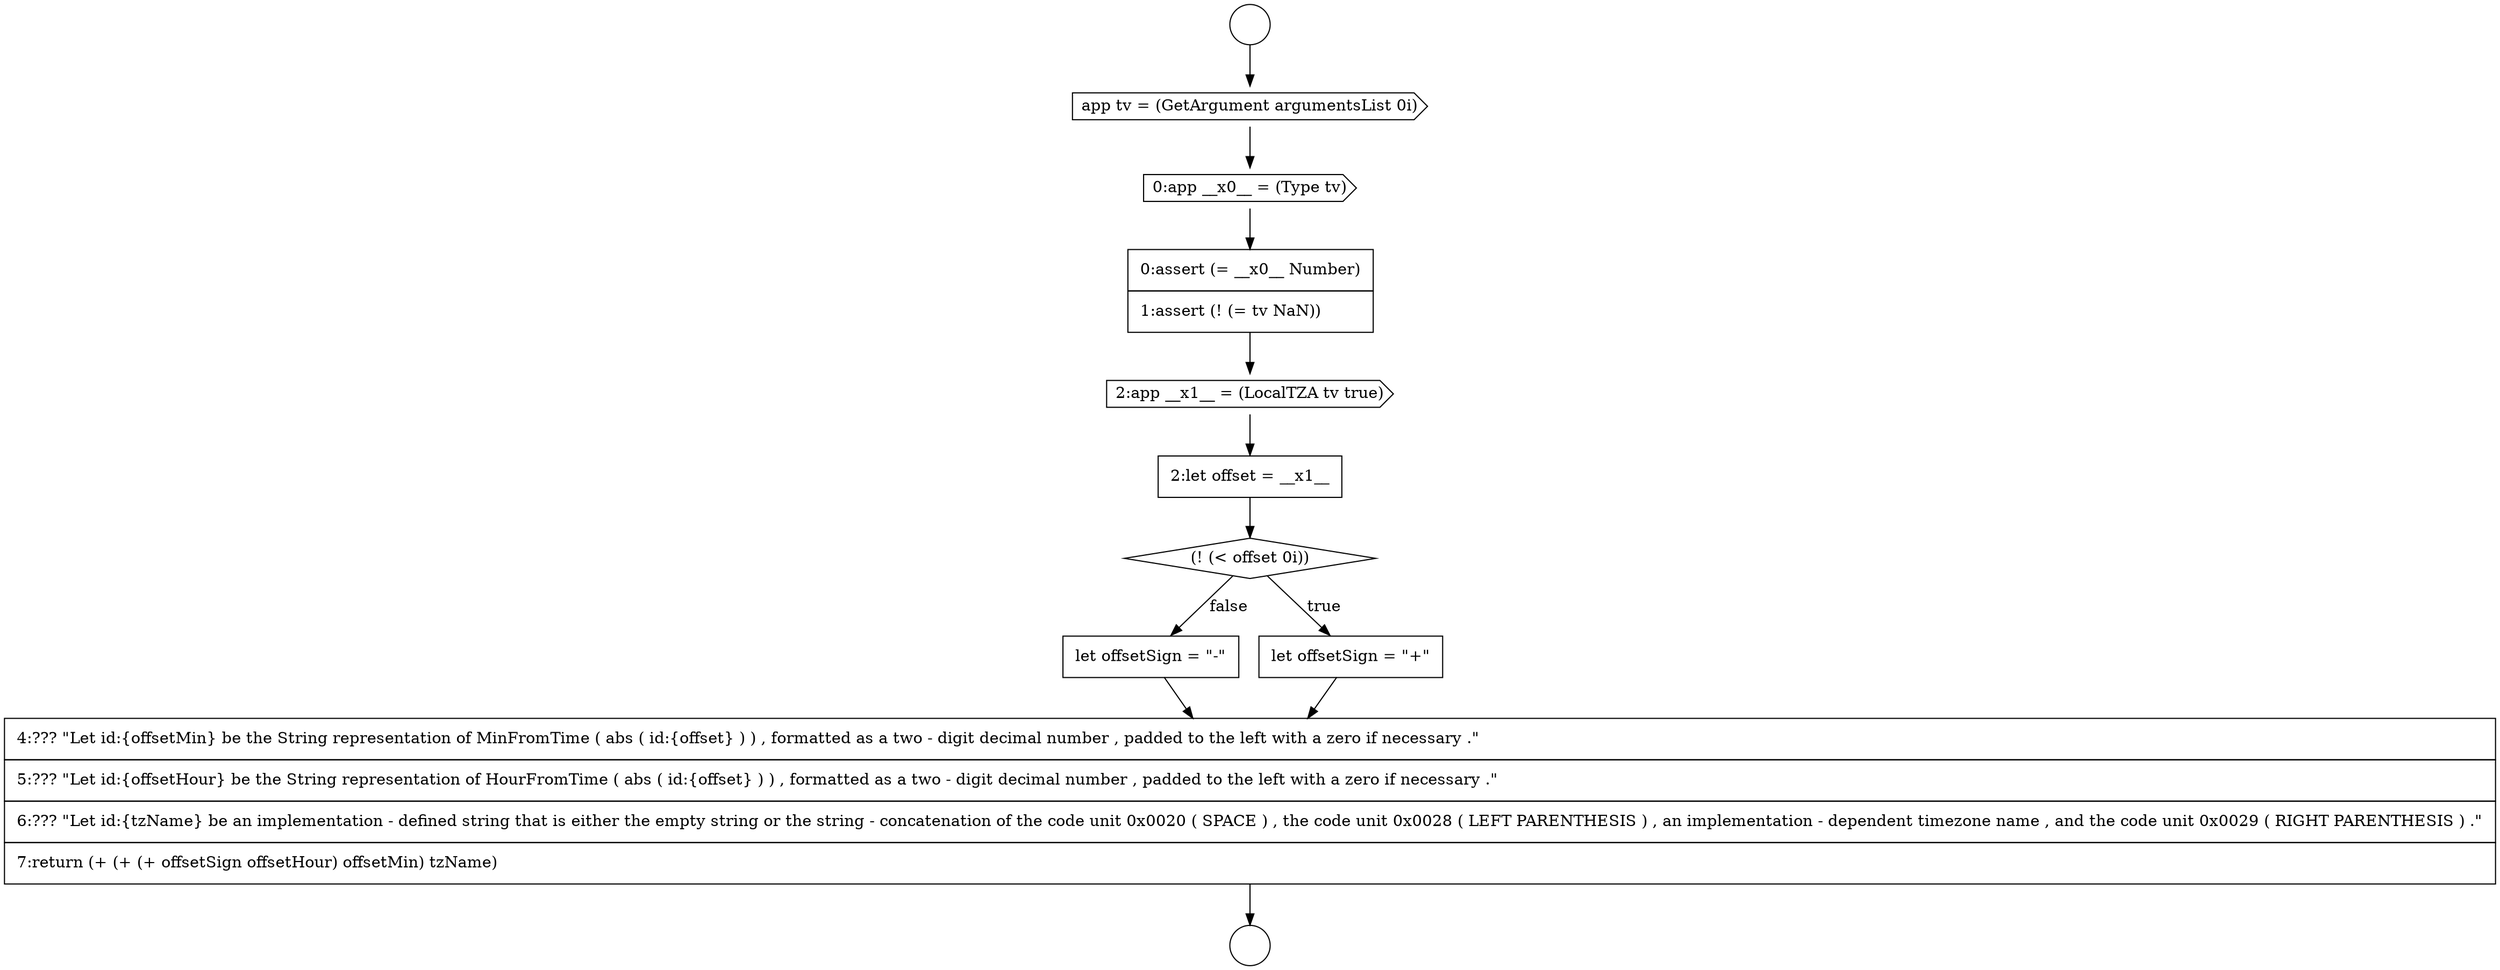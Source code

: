digraph {
  node12699 [shape=cds, label=<<font color="black">2:app __x1__ = (LocalTZA tv true)</font>> color="black" fillcolor="white" style=filled]
  node12703 [shape=none, margin=0, label=<<font color="black">
    <table border="0" cellborder="1" cellspacing="0" cellpadding="10">
      <tr><td align="left">let offsetSign = &quot;-&quot;</td></tr>
    </table>
  </font>> color="black" fillcolor="white" style=filled]
  node12700 [shape=none, margin=0, label=<<font color="black">
    <table border="0" cellborder="1" cellspacing="0" cellpadding="10">
      <tr><td align="left">2:let offset = __x1__</td></tr>
    </table>
  </font>> color="black" fillcolor="white" style=filled]
  node12696 [shape=cds, label=<<font color="black">app tv = (GetArgument argumentsList 0i)</font>> color="black" fillcolor="white" style=filled]
  node12704 [shape=none, margin=0, label=<<font color="black">
    <table border="0" cellborder="1" cellspacing="0" cellpadding="10">
      <tr><td align="left">4:??? &quot;Let id:{offsetMin} be the String representation of MinFromTime ( abs ( id:{offset} ) ) , formatted as a two - digit decimal number , padded to the left with a zero if necessary .&quot;</td></tr>
      <tr><td align="left">5:??? &quot;Let id:{offsetHour} be the String representation of HourFromTime ( abs ( id:{offset} ) ) , formatted as a two - digit decimal number , padded to the left with a zero if necessary .&quot;</td></tr>
      <tr><td align="left">6:??? &quot;Let id:{tzName} be an implementation - defined string that is either the empty string or the string - concatenation of the code unit 0x0020 ( SPACE ) , the code unit 0x0028 ( LEFT PARENTHESIS ) , an implementation - dependent timezone name , and the code unit 0x0029 ( RIGHT PARENTHESIS ) .&quot;</td></tr>
      <tr><td align="left">7:return (+ (+ (+ offsetSign offsetHour) offsetMin) tzName)</td></tr>
    </table>
  </font>> color="black" fillcolor="white" style=filled]
  node12697 [shape=cds, label=<<font color="black">0:app __x0__ = (Type tv)</font>> color="black" fillcolor="white" style=filled]
  node12698 [shape=none, margin=0, label=<<font color="black">
    <table border="0" cellborder="1" cellspacing="0" cellpadding="10">
      <tr><td align="left">0:assert (= __x0__ Number)</td></tr>
      <tr><td align="left">1:assert (! (= tv NaN))</td></tr>
    </table>
  </font>> color="black" fillcolor="white" style=filled]
  node12702 [shape=none, margin=0, label=<<font color="black">
    <table border="0" cellborder="1" cellspacing="0" cellpadding="10">
      <tr><td align="left">let offsetSign = &quot;+&quot;</td></tr>
    </table>
  </font>> color="black" fillcolor="white" style=filled]
  node12694 [shape=circle label=" " color="black" fillcolor="white" style=filled]
  node12701 [shape=diamond, label=<<font color="black">(! (&lt; offset 0i))</font>> color="black" fillcolor="white" style=filled]
  node12695 [shape=circle label=" " color="black" fillcolor="white" style=filled]
  node12697 -> node12698 [ color="black"]
  node12699 -> node12700 [ color="black"]
  node12698 -> node12699 [ color="black"]
  node12694 -> node12696 [ color="black"]
  node12696 -> node12697 [ color="black"]
  node12703 -> node12704 [ color="black"]
  node12701 -> node12702 [label=<<font color="black">true</font>> color="black"]
  node12701 -> node12703 [label=<<font color="black">false</font>> color="black"]
  node12702 -> node12704 [ color="black"]
  node12704 -> node12695 [ color="black"]
  node12700 -> node12701 [ color="black"]
}
